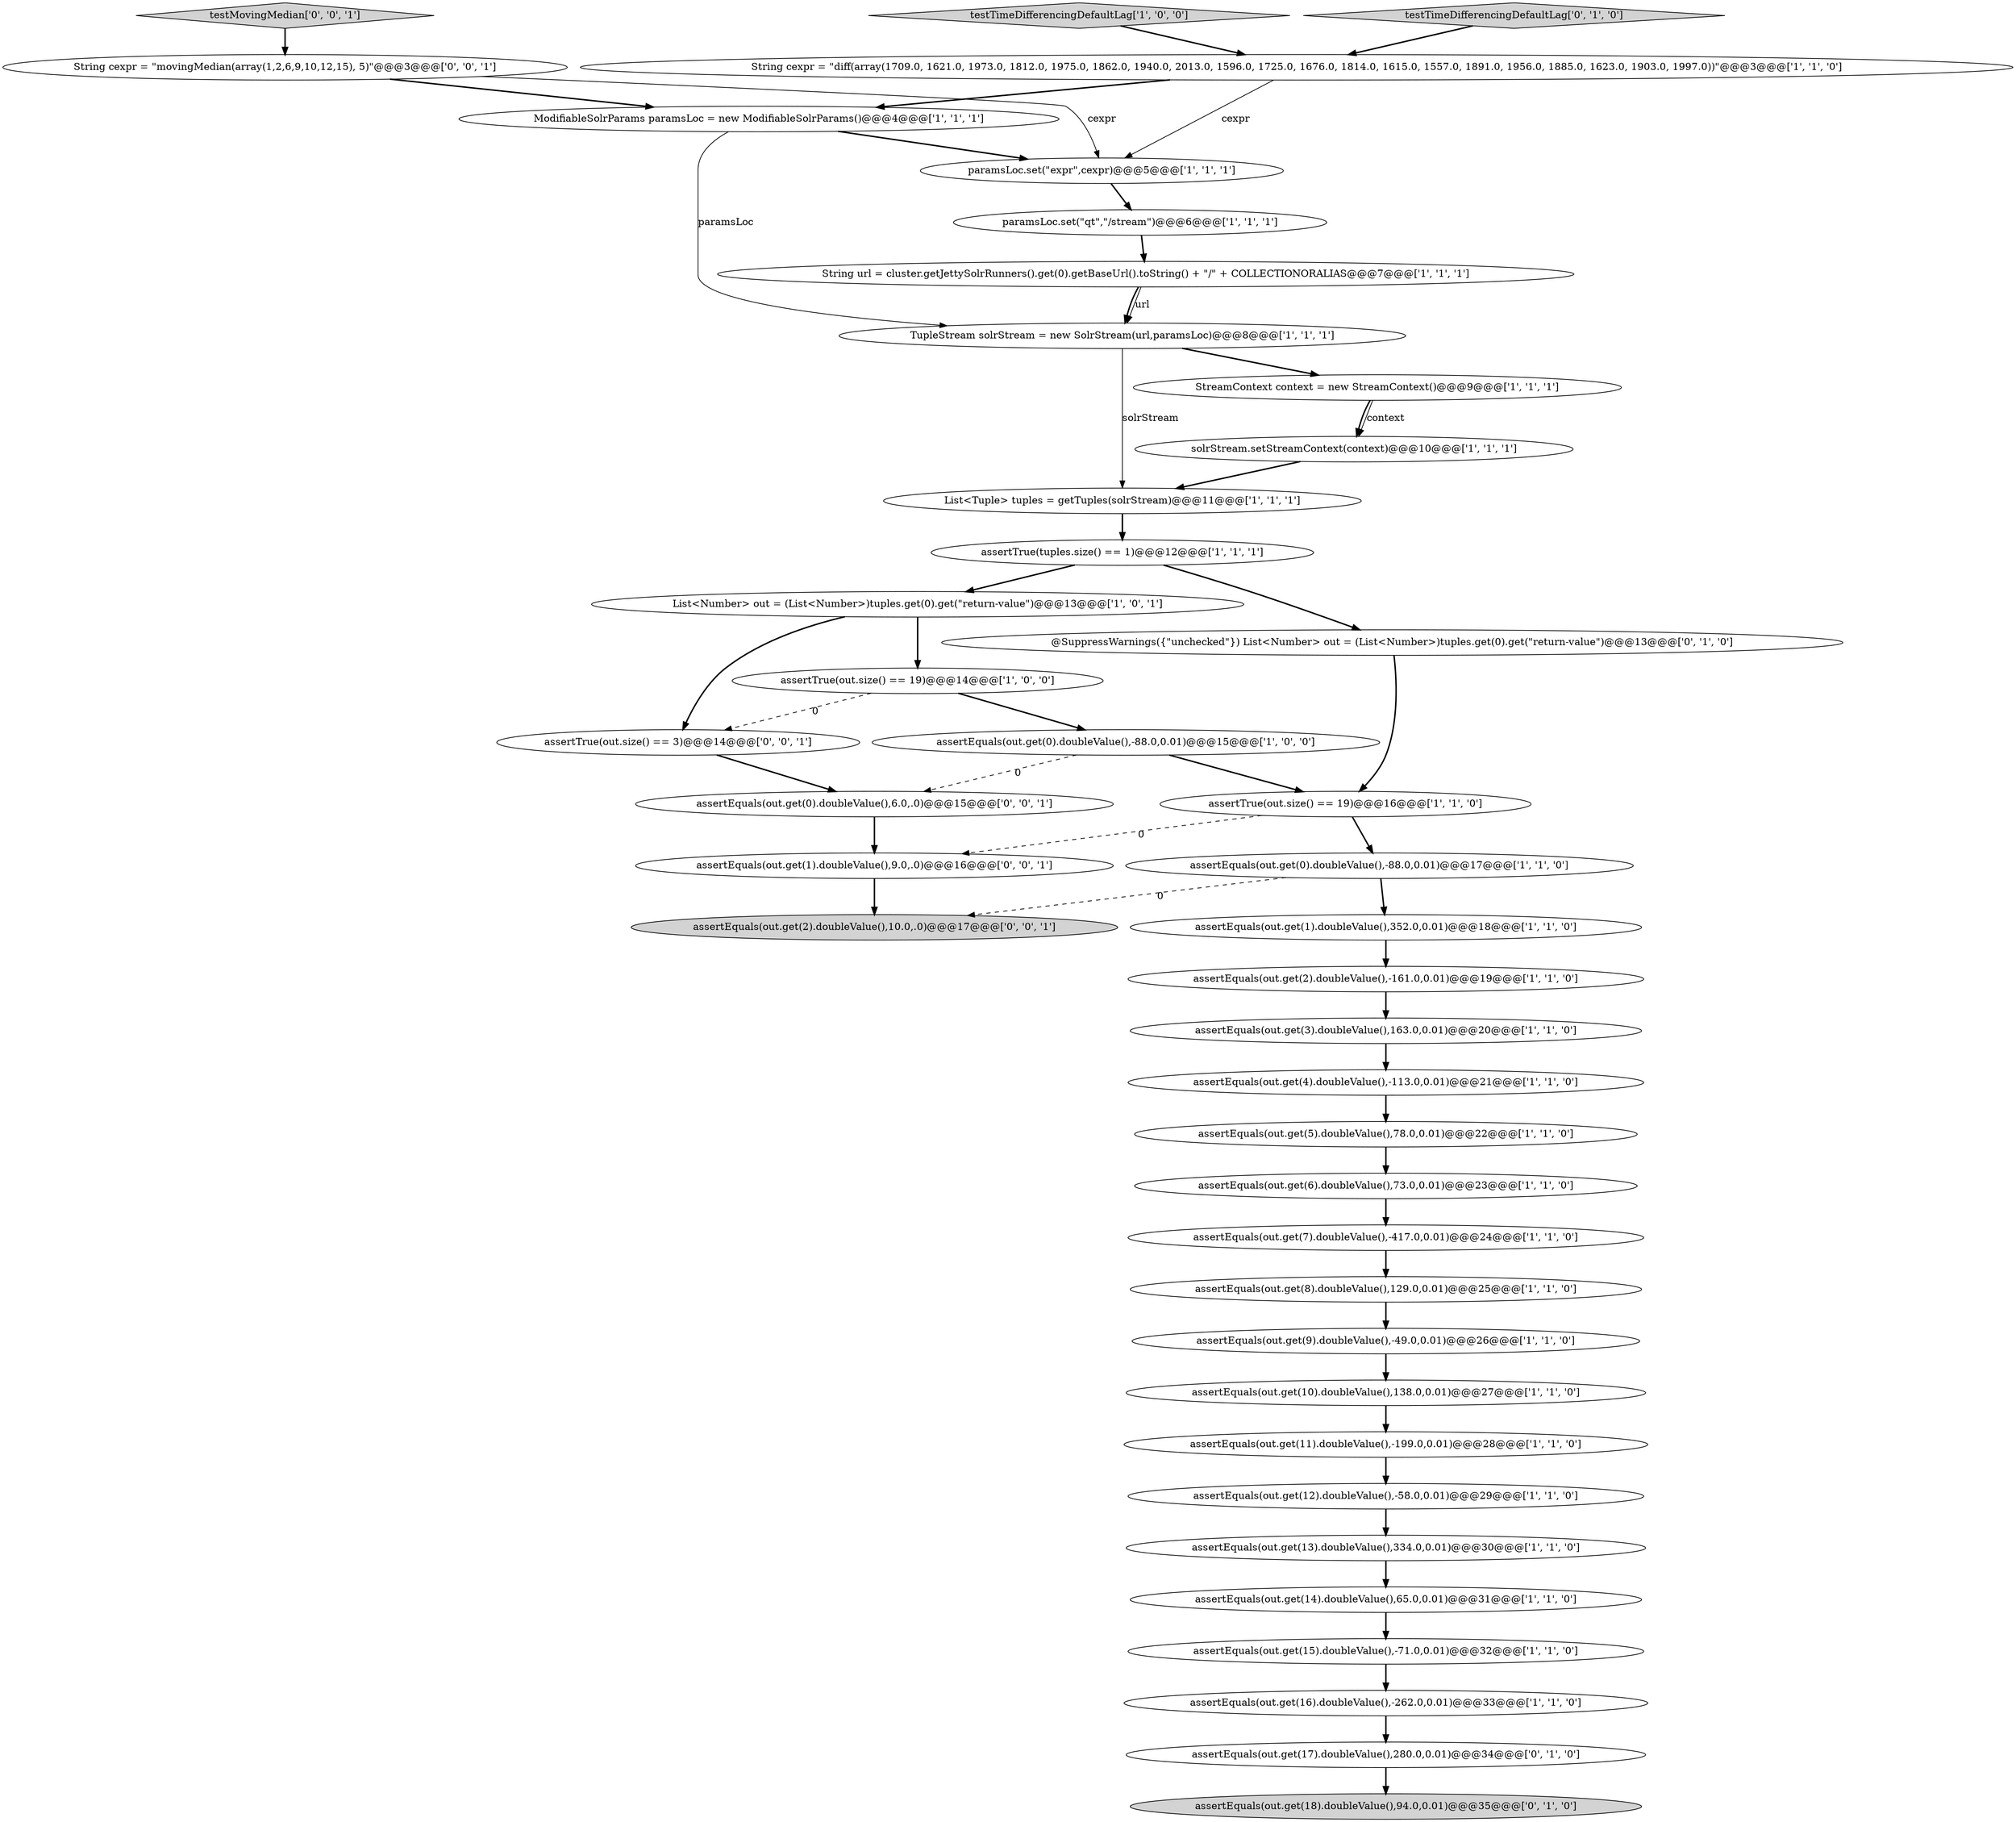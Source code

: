 digraph {
11 [style = filled, label = "assertEquals(out.get(6).doubleValue(),73.0,0.01)@@@23@@@['1', '1', '0']", fillcolor = white, shape = ellipse image = "AAA0AAABBB1BBB"];
24 [style = filled, label = "TupleStream solrStream = new SolrStream(url,paramsLoc)@@@8@@@['1', '1', '1']", fillcolor = white, shape = ellipse image = "AAA0AAABBB1BBB"];
15 [style = filled, label = "assertEquals(out.get(3).doubleValue(),163.0,0.01)@@@20@@@['1', '1', '0']", fillcolor = white, shape = ellipse image = "AAA0AAABBB1BBB"];
16 [style = filled, label = "solrStream.setStreamContext(context)@@@10@@@['1', '1', '1']", fillcolor = white, shape = ellipse image = "AAA0AAABBB1BBB"];
31 [style = filled, label = "assertEquals(out.get(2).doubleValue(),-161.0,0.01)@@@19@@@['1', '1', '0']", fillcolor = white, shape = ellipse image = "AAA0AAABBB1BBB"];
22 [style = filled, label = "assertEquals(out.get(10).doubleValue(),138.0,0.01)@@@27@@@['1', '1', '0']", fillcolor = white, shape = ellipse image = "AAA0AAABBB1BBB"];
27 [style = filled, label = "paramsLoc.set(\"qt\",\"/stream\")@@@6@@@['1', '1', '1']", fillcolor = white, shape = ellipse image = "AAA0AAABBB1BBB"];
17 [style = filled, label = "assertEquals(out.get(0).doubleValue(),-88.0,0.01)@@@15@@@['1', '0', '0']", fillcolor = white, shape = ellipse image = "AAA0AAABBB1BBB"];
40 [style = filled, label = "testMovingMedian['0', '0', '1']", fillcolor = lightgray, shape = diamond image = "AAA0AAABBB3BBB"];
7 [style = filled, label = "assertEquals(out.get(1).doubleValue(),352.0,0.01)@@@18@@@['1', '1', '0']", fillcolor = white, shape = ellipse image = "AAA0AAABBB1BBB"];
14 [style = filled, label = "assertTrue(out.size() == 19)@@@14@@@['1', '0', '0']", fillcolor = white, shape = ellipse image = "AAA0AAABBB1BBB"];
4 [style = filled, label = "assertEquals(out.get(16).doubleValue(),-262.0,0.01)@@@33@@@['1', '1', '0']", fillcolor = white, shape = ellipse image = "AAA0AAABBB1BBB"];
26 [style = filled, label = "StreamContext context = new StreamContext()@@@9@@@['1', '1', '1']", fillcolor = white, shape = ellipse image = "AAA0AAABBB1BBB"];
25 [style = filled, label = "assertEquals(out.get(15).doubleValue(),-71.0,0.01)@@@32@@@['1', '1', '0']", fillcolor = white, shape = ellipse image = "AAA0AAABBB1BBB"];
39 [style = filled, label = "assertEquals(out.get(2).doubleValue(),10.0,.0)@@@17@@@['0', '0', '1']", fillcolor = lightgray, shape = ellipse image = "AAA0AAABBB3BBB"];
30 [style = filled, label = "assertEquals(out.get(12).doubleValue(),-58.0,0.01)@@@29@@@['1', '1', '0']", fillcolor = white, shape = ellipse image = "AAA0AAABBB1BBB"];
38 [style = filled, label = "assertEquals(out.get(1).doubleValue(),9.0,.0)@@@16@@@['0', '0', '1']", fillcolor = white, shape = ellipse image = "AAA0AAABBB3BBB"];
9 [style = filled, label = "List<Number> out = (List<Number>)tuples.get(0).get(\"return-value\")@@@13@@@['1', '0', '1']", fillcolor = white, shape = ellipse image = "AAA0AAABBB1BBB"];
8 [style = filled, label = "testTimeDifferencingDefaultLag['1', '0', '0']", fillcolor = lightgray, shape = diamond image = "AAA0AAABBB1BBB"];
34 [style = filled, label = "@SuppressWarnings({\"unchecked\"}) List<Number> out = (List<Number>)tuples.get(0).get(\"return-value\")@@@13@@@['0', '1', '0']", fillcolor = white, shape = ellipse image = "AAA0AAABBB2BBB"];
2 [style = filled, label = "String cexpr = \"diff(array(1709.0, 1621.0, 1973.0, 1812.0, 1975.0, 1862.0, 1940.0, 2013.0, 1596.0, 1725.0, 1676.0, 1814.0, 1615.0, 1557.0, 1891.0, 1956.0, 1885.0, 1623.0, 1903.0, 1997.0))\"@@@3@@@['1', '1', '0']", fillcolor = white, shape = ellipse image = "AAA0AAABBB1BBB"];
13 [style = filled, label = "assertEquals(out.get(4).doubleValue(),-113.0,0.01)@@@21@@@['1', '1', '0']", fillcolor = white, shape = ellipse image = "AAA0AAABBB1BBB"];
32 [style = filled, label = "assertEquals(out.get(17).doubleValue(),280.0,0.01)@@@34@@@['0', '1', '0']", fillcolor = white, shape = ellipse image = "AAA0AAABBB2BBB"];
3 [style = filled, label = "assertEquals(out.get(9).doubleValue(),-49.0,0.01)@@@26@@@['1', '1', '0']", fillcolor = white, shape = ellipse image = "AAA0AAABBB1BBB"];
18 [style = filled, label = "List<Tuple> tuples = getTuples(solrStream)@@@11@@@['1', '1', '1']", fillcolor = white, shape = ellipse image = "AAA0AAABBB1BBB"];
36 [style = filled, label = "assertEquals(out.get(0).doubleValue(),6.0,.0)@@@15@@@['0', '0', '1']", fillcolor = white, shape = ellipse image = "AAA0AAABBB3BBB"];
0 [style = filled, label = "assertEquals(out.get(7).doubleValue(),-417.0,0.01)@@@24@@@['1', '1', '0']", fillcolor = white, shape = ellipse image = "AAA0AAABBB1BBB"];
19 [style = filled, label = "assertEquals(out.get(13).doubleValue(),334.0,0.01)@@@30@@@['1', '1', '0']", fillcolor = white, shape = ellipse image = "AAA0AAABBB1BBB"];
28 [style = filled, label = "assertEquals(out.get(5).doubleValue(),78.0,0.01)@@@22@@@['1', '1', '0']", fillcolor = white, shape = ellipse image = "AAA0AAABBB1BBB"];
29 [style = filled, label = "assertEquals(out.get(11).doubleValue(),-199.0,0.01)@@@28@@@['1', '1', '0']", fillcolor = white, shape = ellipse image = "AAA0AAABBB1BBB"];
35 [style = filled, label = "assertEquals(out.get(18).doubleValue(),94.0,0.01)@@@35@@@['0', '1', '0']", fillcolor = lightgray, shape = ellipse image = "AAA0AAABBB2BBB"];
12 [style = filled, label = "assertTrue(out.size() == 19)@@@16@@@['1', '1', '0']", fillcolor = white, shape = ellipse image = "AAA0AAABBB1BBB"];
5 [style = filled, label = "assertEquals(out.get(8).doubleValue(),129.0,0.01)@@@25@@@['1', '1', '0']", fillcolor = white, shape = ellipse image = "AAA0AAABBB1BBB"];
10 [style = filled, label = "assertEquals(out.get(0).doubleValue(),-88.0,0.01)@@@17@@@['1', '1', '0']", fillcolor = white, shape = ellipse image = "AAA0AAABBB1BBB"];
37 [style = filled, label = "String cexpr = \"movingMedian(array(1,2,6,9,10,12,15), 5)\"@@@3@@@['0', '0', '1']", fillcolor = white, shape = ellipse image = "AAA0AAABBB3BBB"];
1 [style = filled, label = "ModifiableSolrParams paramsLoc = new ModifiableSolrParams()@@@4@@@['1', '1', '1']", fillcolor = white, shape = ellipse image = "AAA0AAABBB1BBB"];
6 [style = filled, label = "assertTrue(tuples.size() == 1)@@@12@@@['1', '1', '1']", fillcolor = white, shape = ellipse image = "AAA0AAABBB1BBB"];
41 [style = filled, label = "assertTrue(out.size() == 3)@@@14@@@['0', '0', '1']", fillcolor = white, shape = ellipse image = "AAA0AAABBB3BBB"];
20 [style = filled, label = "String url = cluster.getJettySolrRunners().get(0).getBaseUrl().toString() + \"/\" + COLLECTIONORALIAS@@@7@@@['1', '1', '1']", fillcolor = white, shape = ellipse image = "AAA0AAABBB1BBB"];
21 [style = filled, label = "assertEquals(out.get(14).doubleValue(),65.0,0.01)@@@31@@@['1', '1', '0']", fillcolor = white, shape = ellipse image = "AAA0AAABBB1BBB"];
33 [style = filled, label = "testTimeDifferencingDefaultLag['0', '1', '0']", fillcolor = lightgray, shape = diamond image = "AAA0AAABBB2BBB"];
23 [style = filled, label = "paramsLoc.set(\"expr\",cexpr)@@@5@@@['1', '1', '1']", fillcolor = white, shape = ellipse image = "AAA0AAABBB1BBB"];
5->3 [style = bold, label=""];
32->35 [style = bold, label=""];
12->38 [style = dashed, label="0"];
15->13 [style = bold, label=""];
16->18 [style = bold, label=""];
4->32 [style = bold, label=""];
6->34 [style = bold, label=""];
23->27 [style = bold, label=""];
37->23 [style = solid, label="cexpr"];
29->30 [style = bold, label=""];
10->39 [style = dashed, label="0"];
2->1 [style = bold, label=""];
37->1 [style = bold, label=""];
28->11 [style = bold, label=""];
22->29 [style = bold, label=""];
25->4 [style = bold, label=""];
14->17 [style = bold, label=""];
7->31 [style = bold, label=""];
21->25 [style = bold, label=""];
34->12 [style = bold, label=""];
3->22 [style = bold, label=""];
38->39 [style = bold, label=""];
10->7 [style = bold, label=""];
31->15 [style = bold, label=""];
1->24 [style = solid, label="paramsLoc"];
14->41 [style = dashed, label="0"];
1->23 [style = bold, label=""];
9->41 [style = bold, label=""];
26->16 [style = bold, label=""];
24->26 [style = bold, label=""];
30->19 [style = bold, label=""];
2->23 [style = solid, label="cexpr"];
17->12 [style = bold, label=""];
12->10 [style = bold, label=""];
11->0 [style = bold, label=""];
41->36 [style = bold, label=""];
8->2 [style = bold, label=""];
18->6 [style = bold, label=""];
20->24 [style = solid, label="url"];
26->16 [style = solid, label="context"];
9->14 [style = bold, label=""];
36->38 [style = bold, label=""];
6->9 [style = bold, label=""];
20->24 [style = bold, label=""];
17->36 [style = dashed, label="0"];
27->20 [style = bold, label=""];
33->2 [style = bold, label=""];
0->5 [style = bold, label=""];
24->18 [style = solid, label="solrStream"];
40->37 [style = bold, label=""];
13->28 [style = bold, label=""];
19->21 [style = bold, label=""];
}
